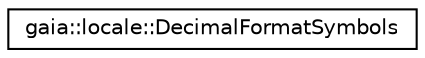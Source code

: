 digraph G
{
  edge [fontname="Helvetica",fontsize="10",labelfontname="Helvetica",labelfontsize="10"];
  node [fontname="Helvetica",fontsize="10",shape=record];
  rankdir=LR;
  Node1 [label="gaia::locale::DecimalFormatSymbols",height=0.2,width=0.4,color="black", fillcolor="white", style="filled",URL="$d2/d10/classgaia_1_1locale_1_1_decimal_format_symbols.html",tooltip="This header file defines DecimalFormatSymbols."];
}
